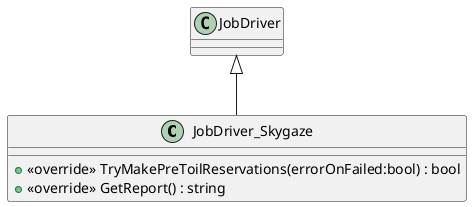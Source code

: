 @startuml
class JobDriver_Skygaze {
    + <<override>> TryMakePreToilReservations(errorOnFailed:bool) : bool
    + <<override>> GetReport() : string
}
JobDriver <|-- JobDriver_Skygaze
@enduml

